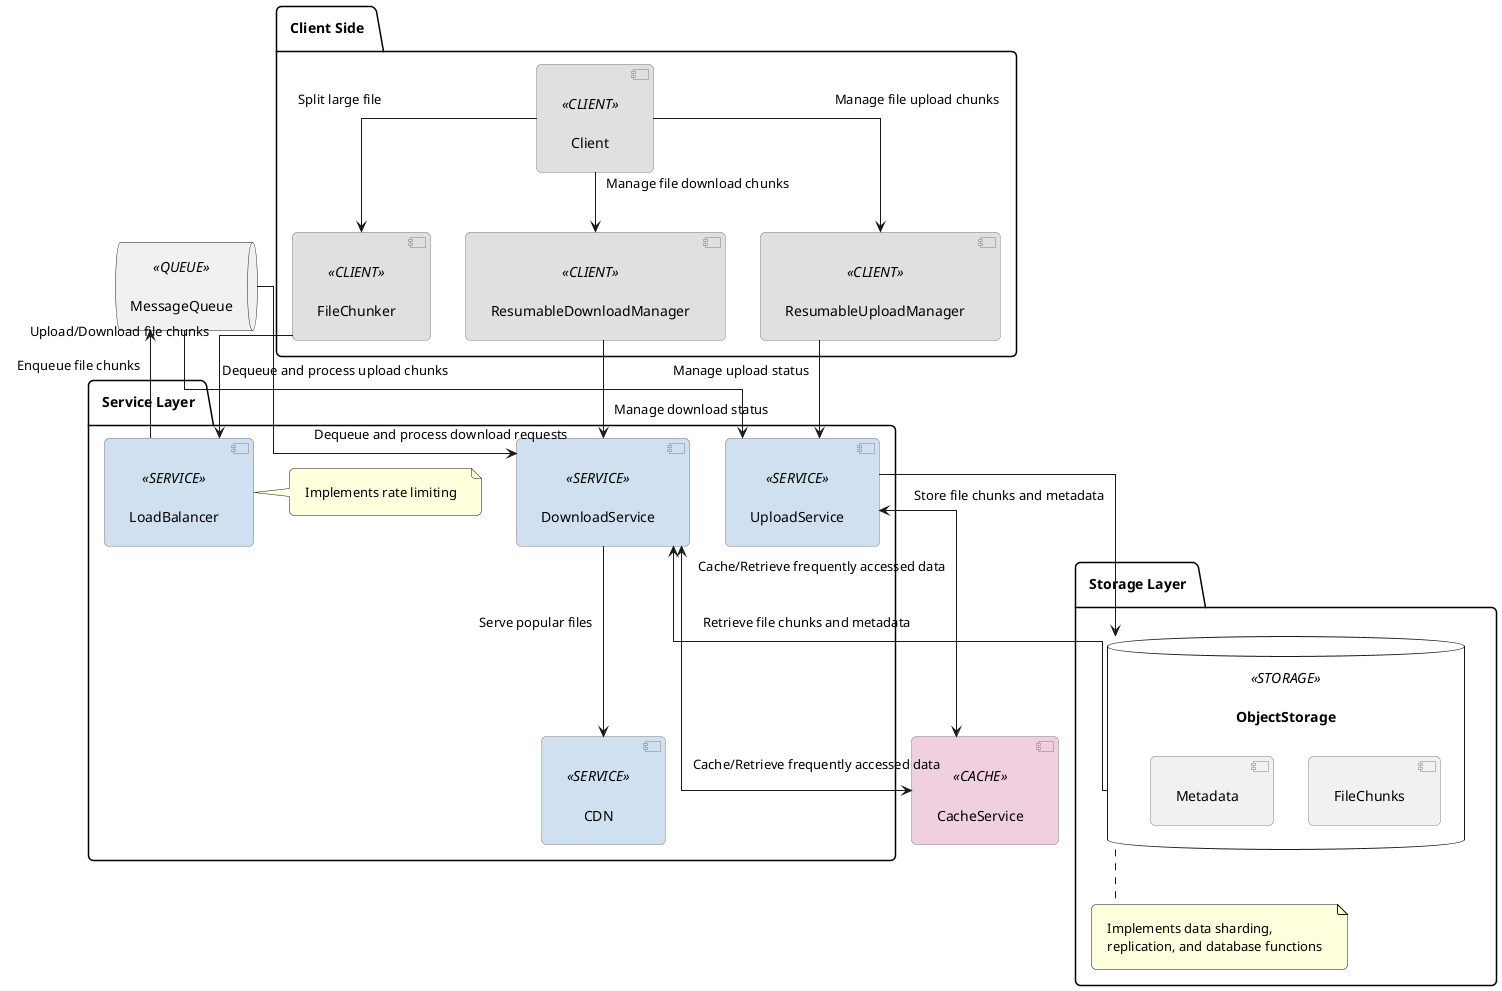 @startuml
skinparam backgroundColor white
skinparam handwritten false
skinparam shadowing false
skinparam linetype ortho
skinparam padding 10
skinparam roundCorner 10

' Color definitions
!define CLIENT_COLOR #E0E0E0
!define SERVICE_COLOR #D0E0F0
!define STORAGE_COLOR #F0E0D0
!define QUEUE_COLOR #E0F0D0
!define CACHE_COLOR #F0D0E0

skinparam component {
    BackgroundColor<<CLIENT>> CLIENT_COLOR
    BackgroundColor<<SERVICE>> SERVICE_COLOR
    BackgroundColor<<STORAGE>> STORAGE_COLOR
    BackgroundColor<<QUEUE>> QUEUE_COLOR
    BackgroundColor<<CACHE>> CACHE_COLOR
    BorderColor #808080
    FontColor black
}

package "Client Side" {
    [Client] <<CLIENT>>
    [FileChunker] <<CLIENT>>
    [ResumableUploadManager] <<CLIENT>>
    [ResumableDownloadManager] <<CLIENT>>
}

package "Service Layer" {
    [LoadBalancer] <<SERVICE>>
    note right of [LoadBalancer]
        Implements rate limiting
    end note
    
    [UploadService] <<SERVICE>>
    [DownloadService] <<SERVICE>>
    [CDN] <<SERVICE>>
}

package "Storage Layer" {
    database "ObjectStorage" <<STORAGE>> {
        [FileChunks]
        [Metadata]
    }
    note bottom of ObjectStorage
        Implements data sharding,
        replication, and database functions
    end note
}

queue "MessageQueue" <<QUEUE>>
[CacheService] <<CACHE>>

' Connections
Client --> FileChunker : Split large file
FileChunker --> LoadBalancer : Upload/Download file chunks
LoadBalancer --> MessageQueue : Enqueue file chunks
MessageQueue --> UploadService : Dequeue and process upload chunks
MessageQueue --> DownloadService : Dequeue and process download requests
UploadService --> ObjectStorage : Store file chunks and metadata
DownloadService <-- ObjectStorage : Retrieve file chunks and metadata
Client --> ResumableUploadManager : Manage file upload chunks
Client --> ResumableDownloadManager : Manage file download chunks
ResumableUploadManager --> UploadService : Manage upload status
ResumableDownloadManager --> DownloadService : Manage download status
UploadService <--> CacheService : Cache/Retrieve frequently accessed data
DownloadService <--> CacheService : Cache/Retrieve frequently accessed data
DownloadService --> CDN : Serve popular files

@enduml
